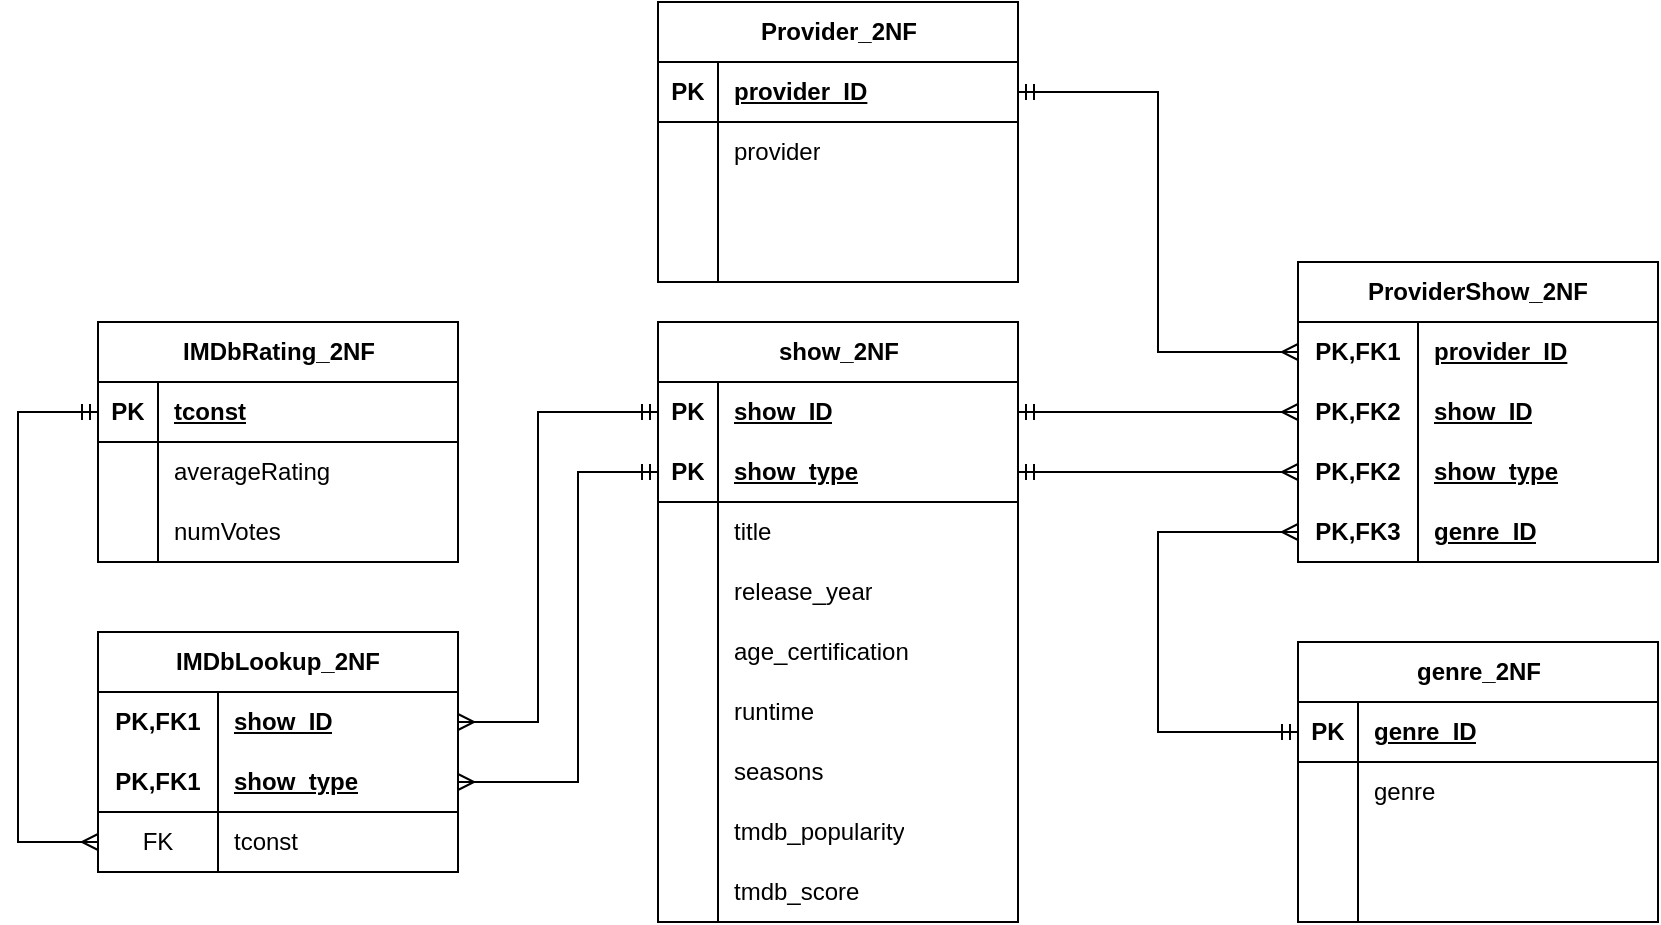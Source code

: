 <mxfile version="21.2.3" type="device">
  <diagram name="Page-1" id="FaYGwleO3xwlKrzD77gU">
    <mxGraphModel dx="794" dy="430" grid="1" gridSize="10" guides="1" tooltips="1" connect="1" arrows="1" fold="1" page="1" pageScale="1" pageWidth="850" pageHeight="1100" math="0" shadow="0">
      <root>
        <mxCell id="0" />
        <mxCell id="1" parent="0" />
        <mxCell id="rch9MzmedHcmqbVHZ6JW-1" value="Provider_2NF" style="shape=table;startSize=30;container=1;collapsible=1;childLayout=tableLayout;fixedRows=1;rowLines=0;fontStyle=1;align=center;resizeLast=1;html=1;" parent="1" vertex="1">
          <mxGeometry x="340" y="40" width="180" height="140" as="geometry" />
        </mxCell>
        <mxCell id="rch9MzmedHcmqbVHZ6JW-2" value="" style="shape=tableRow;horizontal=0;startSize=0;swimlaneHead=0;swimlaneBody=0;fillColor=none;collapsible=0;dropTarget=0;points=[[0,0.5],[1,0.5]];portConstraint=eastwest;top=0;left=0;right=0;bottom=1;" parent="rch9MzmedHcmqbVHZ6JW-1" vertex="1">
          <mxGeometry y="30" width="180" height="30" as="geometry" />
        </mxCell>
        <mxCell id="rch9MzmedHcmqbVHZ6JW-3" value="PK" style="shape=partialRectangle;connectable=0;fillColor=none;top=0;left=0;bottom=0;right=0;fontStyle=1;overflow=hidden;whiteSpace=wrap;html=1;" parent="rch9MzmedHcmqbVHZ6JW-2" vertex="1">
          <mxGeometry width="30" height="30" as="geometry">
            <mxRectangle width="30" height="30" as="alternateBounds" />
          </mxGeometry>
        </mxCell>
        <mxCell id="rch9MzmedHcmqbVHZ6JW-4" value="provider_ID" style="shape=partialRectangle;connectable=0;fillColor=none;top=0;left=0;bottom=0;right=0;align=left;spacingLeft=6;fontStyle=5;overflow=hidden;whiteSpace=wrap;html=1;" parent="rch9MzmedHcmqbVHZ6JW-2" vertex="1">
          <mxGeometry x="30" width="150" height="30" as="geometry">
            <mxRectangle width="150" height="30" as="alternateBounds" />
          </mxGeometry>
        </mxCell>
        <mxCell id="rch9MzmedHcmqbVHZ6JW-5" value="" style="shape=tableRow;horizontal=0;startSize=0;swimlaneHead=0;swimlaneBody=0;fillColor=none;collapsible=0;dropTarget=0;points=[[0,0.5],[1,0.5]];portConstraint=eastwest;top=0;left=0;right=0;bottom=0;" parent="rch9MzmedHcmqbVHZ6JW-1" vertex="1">
          <mxGeometry y="60" width="180" height="30" as="geometry" />
        </mxCell>
        <mxCell id="rch9MzmedHcmqbVHZ6JW-6" value="" style="shape=partialRectangle;connectable=0;fillColor=none;top=0;left=0;bottom=0;right=0;editable=1;overflow=hidden;whiteSpace=wrap;html=1;" parent="rch9MzmedHcmqbVHZ6JW-5" vertex="1">
          <mxGeometry width="30" height="30" as="geometry">
            <mxRectangle width="30" height="30" as="alternateBounds" />
          </mxGeometry>
        </mxCell>
        <mxCell id="rch9MzmedHcmqbVHZ6JW-7" value="provider" style="shape=partialRectangle;connectable=0;fillColor=none;top=0;left=0;bottom=0;right=0;align=left;spacingLeft=6;overflow=hidden;whiteSpace=wrap;html=1;" parent="rch9MzmedHcmqbVHZ6JW-5" vertex="1">
          <mxGeometry x="30" width="150" height="30" as="geometry">
            <mxRectangle width="150" height="30" as="alternateBounds" />
          </mxGeometry>
        </mxCell>
        <mxCell id="rch9MzmedHcmqbVHZ6JW-8" value="" style="shape=tableRow;horizontal=0;startSize=0;swimlaneHead=0;swimlaneBody=0;fillColor=none;collapsible=0;dropTarget=0;points=[[0,0.5],[1,0.5]];portConstraint=eastwest;top=0;left=0;right=0;bottom=0;" parent="rch9MzmedHcmqbVHZ6JW-1" vertex="1">
          <mxGeometry y="90" width="180" height="30" as="geometry" />
        </mxCell>
        <mxCell id="rch9MzmedHcmqbVHZ6JW-9" value="" style="shape=partialRectangle;connectable=0;fillColor=none;top=0;left=0;bottom=0;right=0;editable=1;overflow=hidden;whiteSpace=wrap;html=1;" parent="rch9MzmedHcmqbVHZ6JW-8" vertex="1">
          <mxGeometry width="30" height="30" as="geometry">
            <mxRectangle width="30" height="30" as="alternateBounds" />
          </mxGeometry>
        </mxCell>
        <mxCell id="rch9MzmedHcmqbVHZ6JW-10" value="" style="shape=partialRectangle;connectable=0;fillColor=none;top=0;left=0;bottom=0;right=0;align=left;spacingLeft=6;overflow=hidden;whiteSpace=wrap;html=1;" parent="rch9MzmedHcmqbVHZ6JW-8" vertex="1">
          <mxGeometry x="30" width="150" height="30" as="geometry">
            <mxRectangle width="150" height="30" as="alternateBounds" />
          </mxGeometry>
        </mxCell>
        <mxCell id="rch9MzmedHcmqbVHZ6JW-11" value="" style="shape=tableRow;horizontal=0;startSize=0;swimlaneHead=0;swimlaneBody=0;fillColor=none;collapsible=0;dropTarget=0;points=[[0,0.5],[1,0.5]];portConstraint=eastwest;top=0;left=0;right=0;bottom=0;" parent="rch9MzmedHcmqbVHZ6JW-1" vertex="1">
          <mxGeometry y="120" width="180" height="20" as="geometry" />
        </mxCell>
        <mxCell id="rch9MzmedHcmqbVHZ6JW-12" value="" style="shape=partialRectangle;connectable=0;fillColor=none;top=0;left=0;bottom=0;right=0;editable=1;overflow=hidden;whiteSpace=wrap;html=1;" parent="rch9MzmedHcmqbVHZ6JW-11" vertex="1">
          <mxGeometry width="30" height="20" as="geometry">
            <mxRectangle width="30" height="20" as="alternateBounds" />
          </mxGeometry>
        </mxCell>
        <mxCell id="rch9MzmedHcmqbVHZ6JW-13" value="" style="shape=partialRectangle;connectable=0;fillColor=none;top=0;left=0;bottom=0;right=0;align=left;spacingLeft=6;overflow=hidden;whiteSpace=wrap;html=1;" parent="rch9MzmedHcmqbVHZ6JW-11" vertex="1">
          <mxGeometry x="30" width="150" height="20" as="geometry">
            <mxRectangle width="150" height="20" as="alternateBounds" />
          </mxGeometry>
        </mxCell>
        <mxCell id="rch9MzmedHcmqbVHZ6JW-14" value="genre_2NF" style="shape=table;startSize=30;container=1;collapsible=1;childLayout=tableLayout;fixedRows=1;rowLines=0;fontStyle=1;align=center;resizeLast=1;html=1;" parent="1" vertex="1">
          <mxGeometry x="660" y="360" width="180" height="140" as="geometry" />
        </mxCell>
        <mxCell id="rch9MzmedHcmqbVHZ6JW-15" value="" style="shape=tableRow;horizontal=0;startSize=0;swimlaneHead=0;swimlaneBody=0;fillColor=none;collapsible=0;dropTarget=0;points=[[0,0.5],[1,0.5]];portConstraint=eastwest;top=0;left=0;right=0;bottom=1;" parent="rch9MzmedHcmqbVHZ6JW-14" vertex="1">
          <mxGeometry y="30" width="180" height="30" as="geometry" />
        </mxCell>
        <mxCell id="rch9MzmedHcmqbVHZ6JW-16" value="PK" style="shape=partialRectangle;connectable=0;fillColor=none;top=0;left=0;bottom=0;right=0;fontStyle=1;overflow=hidden;whiteSpace=wrap;html=1;" parent="rch9MzmedHcmqbVHZ6JW-15" vertex="1">
          <mxGeometry width="30" height="30" as="geometry">
            <mxRectangle width="30" height="30" as="alternateBounds" />
          </mxGeometry>
        </mxCell>
        <mxCell id="rch9MzmedHcmqbVHZ6JW-17" value="genre_ID" style="shape=partialRectangle;connectable=0;fillColor=none;top=0;left=0;bottom=0;right=0;align=left;spacingLeft=6;fontStyle=5;overflow=hidden;whiteSpace=wrap;html=1;" parent="rch9MzmedHcmqbVHZ6JW-15" vertex="1">
          <mxGeometry x="30" width="150" height="30" as="geometry">
            <mxRectangle width="150" height="30" as="alternateBounds" />
          </mxGeometry>
        </mxCell>
        <mxCell id="rch9MzmedHcmqbVHZ6JW-18" value="" style="shape=tableRow;horizontal=0;startSize=0;swimlaneHead=0;swimlaneBody=0;fillColor=none;collapsible=0;dropTarget=0;points=[[0,0.5],[1,0.5]];portConstraint=eastwest;top=0;left=0;right=0;bottom=0;" parent="rch9MzmedHcmqbVHZ6JW-14" vertex="1">
          <mxGeometry y="60" width="180" height="30" as="geometry" />
        </mxCell>
        <mxCell id="rch9MzmedHcmqbVHZ6JW-19" value="" style="shape=partialRectangle;connectable=0;fillColor=none;top=0;left=0;bottom=0;right=0;editable=1;overflow=hidden;whiteSpace=wrap;html=1;" parent="rch9MzmedHcmqbVHZ6JW-18" vertex="1">
          <mxGeometry width="30" height="30" as="geometry">
            <mxRectangle width="30" height="30" as="alternateBounds" />
          </mxGeometry>
        </mxCell>
        <mxCell id="rch9MzmedHcmqbVHZ6JW-20" value="genre" style="shape=partialRectangle;connectable=0;fillColor=none;top=0;left=0;bottom=0;right=0;align=left;spacingLeft=6;overflow=hidden;whiteSpace=wrap;html=1;" parent="rch9MzmedHcmqbVHZ6JW-18" vertex="1">
          <mxGeometry x="30" width="150" height="30" as="geometry">
            <mxRectangle width="150" height="30" as="alternateBounds" />
          </mxGeometry>
        </mxCell>
        <mxCell id="rch9MzmedHcmqbVHZ6JW-21" value="" style="shape=tableRow;horizontal=0;startSize=0;swimlaneHead=0;swimlaneBody=0;fillColor=none;collapsible=0;dropTarget=0;points=[[0,0.5],[1,0.5]];portConstraint=eastwest;top=0;left=0;right=0;bottom=0;" parent="rch9MzmedHcmqbVHZ6JW-14" vertex="1">
          <mxGeometry y="90" width="180" height="30" as="geometry" />
        </mxCell>
        <mxCell id="rch9MzmedHcmqbVHZ6JW-22" value="" style="shape=partialRectangle;connectable=0;fillColor=none;top=0;left=0;bottom=0;right=0;editable=1;overflow=hidden;whiteSpace=wrap;html=1;" parent="rch9MzmedHcmqbVHZ6JW-21" vertex="1">
          <mxGeometry width="30" height="30" as="geometry">
            <mxRectangle width="30" height="30" as="alternateBounds" />
          </mxGeometry>
        </mxCell>
        <mxCell id="rch9MzmedHcmqbVHZ6JW-23" value="" style="shape=partialRectangle;connectable=0;fillColor=none;top=0;left=0;bottom=0;right=0;align=left;spacingLeft=6;overflow=hidden;whiteSpace=wrap;html=1;" parent="rch9MzmedHcmqbVHZ6JW-21" vertex="1">
          <mxGeometry x="30" width="150" height="30" as="geometry">
            <mxRectangle width="150" height="30" as="alternateBounds" />
          </mxGeometry>
        </mxCell>
        <mxCell id="rch9MzmedHcmqbVHZ6JW-24" value="" style="shape=tableRow;horizontal=0;startSize=0;swimlaneHead=0;swimlaneBody=0;fillColor=none;collapsible=0;dropTarget=0;points=[[0,0.5],[1,0.5]];portConstraint=eastwest;top=0;left=0;right=0;bottom=0;" parent="rch9MzmedHcmqbVHZ6JW-14" vertex="1">
          <mxGeometry y="120" width="180" height="20" as="geometry" />
        </mxCell>
        <mxCell id="rch9MzmedHcmqbVHZ6JW-25" value="" style="shape=partialRectangle;connectable=0;fillColor=none;top=0;left=0;bottom=0;right=0;editable=1;overflow=hidden;whiteSpace=wrap;html=1;" parent="rch9MzmedHcmqbVHZ6JW-24" vertex="1">
          <mxGeometry width="30" height="20" as="geometry">
            <mxRectangle width="30" height="20" as="alternateBounds" />
          </mxGeometry>
        </mxCell>
        <mxCell id="rch9MzmedHcmqbVHZ6JW-26" value="" style="shape=partialRectangle;connectable=0;fillColor=none;top=0;left=0;bottom=0;right=0;align=left;spacingLeft=6;overflow=hidden;whiteSpace=wrap;html=1;" parent="rch9MzmedHcmqbVHZ6JW-24" vertex="1">
          <mxGeometry x="30" width="150" height="20" as="geometry">
            <mxRectangle width="150" height="20" as="alternateBounds" />
          </mxGeometry>
        </mxCell>
        <mxCell id="thr3LLdTSmCksShfiHme-297" value="ProviderShow_2NF" style="shape=table;startSize=30;container=1;collapsible=1;childLayout=tableLayout;fixedRows=1;rowLines=0;fontStyle=1;align=center;resizeLast=1;html=1;whiteSpace=wrap;" parent="1" vertex="1">
          <mxGeometry x="660" y="170" width="180" height="150" as="geometry" />
        </mxCell>
        <mxCell id="thr3LLdTSmCksShfiHme-319" value="" style="shape=tableRow;horizontal=0;startSize=0;swimlaneHead=0;swimlaneBody=0;fillColor=none;collapsible=0;dropTarget=0;points=[[0,0.5],[1,0.5]];portConstraint=eastwest;top=0;left=0;right=0;bottom=0;html=1;" parent="thr3LLdTSmCksShfiHme-297" vertex="1">
          <mxGeometry y="30" width="180" height="30" as="geometry" />
        </mxCell>
        <mxCell id="thr3LLdTSmCksShfiHme-320" value="PK,FK1" style="shape=partialRectangle;connectable=0;fillColor=none;top=0;left=0;bottom=0;right=0;fontStyle=1;overflow=hidden;html=1;whiteSpace=wrap;" parent="thr3LLdTSmCksShfiHme-319" vertex="1">
          <mxGeometry width="60" height="30" as="geometry">
            <mxRectangle width="60" height="30" as="alternateBounds" />
          </mxGeometry>
        </mxCell>
        <mxCell id="thr3LLdTSmCksShfiHme-321" value="provider_ID" style="shape=partialRectangle;connectable=0;fillColor=none;top=0;left=0;bottom=0;right=0;align=left;spacingLeft=6;fontStyle=5;overflow=hidden;html=1;whiteSpace=wrap;" parent="thr3LLdTSmCksShfiHme-319" vertex="1">
          <mxGeometry x="60" width="120" height="30" as="geometry">
            <mxRectangle width="120" height="30" as="alternateBounds" />
          </mxGeometry>
        </mxCell>
        <mxCell id="thr3LLdTSmCksShfiHme-338" value="" style="shape=tableRow;horizontal=0;startSize=0;swimlaneHead=0;swimlaneBody=0;fillColor=none;collapsible=0;dropTarget=0;points=[[0,0.5],[1,0.5]];portConstraint=eastwest;top=0;left=0;right=0;bottom=0;html=1;" parent="thr3LLdTSmCksShfiHme-297" vertex="1">
          <mxGeometry y="60" width="180" height="30" as="geometry" />
        </mxCell>
        <mxCell id="thr3LLdTSmCksShfiHme-339" value="PK,FK2" style="shape=partialRectangle;connectable=0;fillColor=none;top=0;left=0;bottom=0;right=0;fontStyle=1;overflow=hidden;html=1;whiteSpace=wrap;" parent="thr3LLdTSmCksShfiHme-338" vertex="1">
          <mxGeometry width="60" height="30" as="geometry">
            <mxRectangle width="60" height="30" as="alternateBounds" />
          </mxGeometry>
        </mxCell>
        <mxCell id="thr3LLdTSmCksShfiHme-340" value="show_ID" style="shape=partialRectangle;connectable=0;fillColor=none;top=0;left=0;bottom=0;right=0;align=left;spacingLeft=6;fontStyle=5;overflow=hidden;html=1;whiteSpace=wrap;" parent="thr3LLdTSmCksShfiHme-338" vertex="1">
          <mxGeometry x="60" width="120" height="30" as="geometry">
            <mxRectangle width="120" height="30" as="alternateBounds" />
          </mxGeometry>
        </mxCell>
        <mxCell id="thr3LLdTSmCksShfiHme-341" value="" style="shape=tableRow;horizontal=0;startSize=0;swimlaneHead=0;swimlaneBody=0;fillColor=none;collapsible=0;dropTarget=0;points=[[0,0.5],[1,0.5]];portConstraint=eastwest;top=0;left=0;right=0;bottom=0;html=1;" parent="thr3LLdTSmCksShfiHme-297" vertex="1">
          <mxGeometry y="90" width="180" height="30" as="geometry" />
        </mxCell>
        <mxCell id="thr3LLdTSmCksShfiHme-342" value="PK,FK2" style="shape=partialRectangle;connectable=0;fillColor=none;top=0;left=0;bottom=0;right=0;fontStyle=1;overflow=hidden;html=1;whiteSpace=wrap;" parent="thr3LLdTSmCksShfiHme-341" vertex="1">
          <mxGeometry width="60" height="30" as="geometry">
            <mxRectangle width="60" height="30" as="alternateBounds" />
          </mxGeometry>
        </mxCell>
        <mxCell id="thr3LLdTSmCksShfiHme-343" value="show_type" style="shape=partialRectangle;connectable=0;fillColor=none;top=0;left=0;bottom=0;right=0;align=left;spacingLeft=6;fontStyle=5;overflow=hidden;html=1;whiteSpace=wrap;" parent="thr3LLdTSmCksShfiHme-341" vertex="1">
          <mxGeometry x="60" width="120" height="30" as="geometry">
            <mxRectangle width="120" height="30" as="alternateBounds" />
          </mxGeometry>
        </mxCell>
        <mxCell id="thr3LLdTSmCksShfiHme-366" value="" style="shape=tableRow;horizontal=0;startSize=0;swimlaneHead=0;swimlaneBody=0;fillColor=none;collapsible=0;dropTarget=0;points=[[0,0.5],[1,0.5]];portConstraint=eastwest;top=0;left=0;right=0;bottom=0;html=1;" parent="thr3LLdTSmCksShfiHme-297" vertex="1">
          <mxGeometry y="120" width="180" height="30" as="geometry" />
        </mxCell>
        <mxCell id="thr3LLdTSmCksShfiHme-367" value="PK,FK3" style="shape=partialRectangle;connectable=0;fillColor=none;top=0;left=0;bottom=0;right=0;fontStyle=1;overflow=hidden;html=1;whiteSpace=wrap;" parent="thr3LLdTSmCksShfiHme-366" vertex="1">
          <mxGeometry width="60" height="30" as="geometry">
            <mxRectangle width="60" height="30" as="alternateBounds" />
          </mxGeometry>
        </mxCell>
        <mxCell id="thr3LLdTSmCksShfiHme-368" value="genre_ID" style="shape=partialRectangle;connectable=0;fillColor=none;top=0;left=0;bottom=0;right=0;align=left;spacingLeft=6;fontStyle=5;overflow=hidden;html=1;whiteSpace=wrap;" parent="thr3LLdTSmCksShfiHme-366" vertex="1">
          <mxGeometry x="60" width="120" height="30" as="geometry">
            <mxRectangle width="120" height="30" as="alternateBounds" />
          </mxGeometry>
        </mxCell>
        <mxCell id="thr3LLdTSmCksShfiHme-369" value="show_2NF" style="shape=table;startSize=30;container=1;collapsible=1;childLayout=tableLayout;fixedRows=1;rowLines=0;fontStyle=1;align=center;resizeLast=1;html=1;" parent="1" vertex="1">
          <mxGeometry x="340" y="200" width="180" height="300" as="geometry" />
        </mxCell>
        <mxCell id="thr3LLdTSmCksShfiHme-379" value="" style="shape=tableRow;horizontal=0;startSize=0;swimlaneHead=0;swimlaneBody=0;fillColor=none;collapsible=0;dropTarget=0;points=[[0,0.5],[1,0.5]];portConstraint=eastwest;top=0;left=0;right=0;bottom=0;" parent="thr3LLdTSmCksShfiHme-369" vertex="1">
          <mxGeometry y="30" width="180" height="30" as="geometry" />
        </mxCell>
        <mxCell id="thr3LLdTSmCksShfiHme-380" value="&lt;b&gt;PK&lt;/b&gt;" style="shape=partialRectangle;connectable=0;fillColor=none;top=0;left=0;bottom=0;right=0;editable=1;overflow=hidden;whiteSpace=wrap;html=1;" parent="thr3LLdTSmCksShfiHme-379" vertex="1">
          <mxGeometry width="30" height="30" as="geometry">
            <mxRectangle width="30" height="30" as="alternateBounds" />
          </mxGeometry>
        </mxCell>
        <mxCell id="thr3LLdTSmCksShfiHme-381" value="&lt;b&gt;&lt;u&gt;show_ID&lt;/u&gt;&lt;/b&gt;" style="shape=partialRectangle;connectable=0;fillColor=none;top=0;left=0;bottom=0;right=0;align=left;spacingLeft=6;overflow=hidden;whiteSpace=wrap;html=1;" parent="thr3LLdTSmCksShfiHme-379" vertex="1">
          <mxGeometry x="30" width="150" height="30" as="geometry">
            <mxRectangle width="150" height="30" as="alternateBounds" />
          </mxGeometry>
        </mxCell>
        <mxCell id="thr3LLdTSmCksShfiHme-382" value="" style="shape=tableRow;horizontal=0;startSize=0;swimlaneHead=0;swimlaneBody=0;fillColor=none;collapsible=0;dropTarget=0;points=[[0,0.5],[1,0.5]];portConstraint=eastwest;top=0;left=0;right=0;bottom=1;" parent="thr3LLdTSmCksShfiHme-369" vertex="1">
          <mxGeometry y="60" width="180" height="30" as="geometry" />
        </mxCell>
        <mxCell id="thr3LLdTSmCksShfiHme-383" value="PK" style="shape=partialRectangle;connectable=0;fillColor=none;top=0;left=0;bottom=0;right=0;fontStyle=1;overflow=hidden;whiteSpace=wrap;html=1;" parent="thr3LLdTSmCksShfiHme-382" vertex="1">
          <mxGeometry width="30" height="30" as="geometry">
            <mxRectangle width="30" height="30" as="alternateBounds" />
          </mxGeometry>
        </mxCell>
        <mxCell id="thr3LLdTSmCksShfiHme-384" value="show_type" style="shape=partialRectangle;connectable=0;fillColor=none;top=0;left=0;bottom=0;right=0;align=left;spacingLeft=6;fontStyle=5;overflow=hidden;whiteSpace=wrap;html=1;" parent="thr3LLdTSmCksShfiHme-382" vertex="1">
          <mxGeometry x="30" width="150" height="30" as="geometry">
            <mxRectangle width="150" height="30" as="alternateBounds" />
          </mxGeometry>
        </mxCell>
        <mxCell id="thr3LLdTSmCksShfiHme-388" value="" style="shape=tableRow;horizontal=0;startSize=0;swimlaneHead=0;swimlaneBody=0;fillColor=none;collapsible=0;dropTarget=0;points=[[0,0.5],[1,0.5]];portConstraint=eastwest;top=0;left=0;right=0;bottom=0;" parent="thr3LLdTSmCksShfiHme-369" vertex="1">
          <mxGeometry y="90" width="180" height="30" as="geometry" />
        </mxCell>
        <mxCell id="thr3LLdTSmCksShfiHme-389" value="" style="shape=partialRectangle;connectable=0;fillColor=none;top=0;left=0;bottom=0;right=0;editable=1;overflow=hidden;whiteSpace=wrap;html=1;" parent="thr3LLdTSmCksShfiHme-388" vertex="1">
          <mxGeometry width="30" height="30" as="geometry">
            <mxRectangle width="30" height="30" as="alternateBounds" />
          </mxGeometry>
        </mxCell>
        <mxCell id="thr3LLdTSmCksShfiHme-390" value="title" style="shape=partialRectangle;connectable=0;fillColor=none;top=0;left=0;bottom=0;right=0;align=left;spacingLeft=6;overflow=hidden;whiteSpace=wrap;html=1;" parent="thr3LLdTSmCksShfiHme-388" vertex="1">
          <mxGeometry x="30" width="150" height="30" as="geometry">
            <mxRectangle width="150" height="30" as="alternateBounds" />
          </mxGeometry>
        </mxCell>
        <mxCell id="thr3LLdTSmCksShfiHme-391" value="" style="shape=tableRow;horizontal=0;startSize=0;swimlaneHead=0;swimlaneBody=0;fillColor=none;collapsible=0;dropTarget=0;points=[[0,0.5],[1,0.5]];portConstraint=eastwest;top=0;left=0;right=0;bottom=0;" parent="thr3LLdTSmCksShfiHme-369" vertex="1">
          <mxGeometry y="120" width="180" height="30" as="geometry" />
        </mxCell>
        <mxCell id="thr3LLdTSmCksShfiHme-392" value="" style="shape=partialRectangle;connectable=0;fillColor=none;top=0;left=0;bottom=0;right=0;editable=1;overflow=hidden;whiteSpace=wrap;html=1;" parent="thr3LLdTSmCksShfiHme-391" vertex="1">
          <mxGeometry width="30" height="30" as="geometry">
            <mxRectangle width="30" height="30" as="alternateBounds" />
          </mxGeometry>
        </mxCell>
        <mxCell id="thr3LLdTSmCksShfiHme-393" value="release_year" style="shape=partialRectangle;connectable=0;fillColor=none;top=0;left=0;bottom=0;right=0;align=left;spacingLeft=6;overflow=hidden;whiteSpace=wrap;html=1;" parent="thr3LLdTSmCksShfiHme-391" vertex="1">
          <mxGeometry x="30" width="150" height="30" as="geometry">
            <mxRectangle width="150" height="30" as="alternateBounds" />
          </mxGeometry>
        </mxCell>
        <mxCell id="thr3LLdTSmCksShfiHme-394" value="" style="shape=tableRow;horizontal=0;startSize=0;swimlaneHead=0;swimlaneBody=0;fillColor=none;collapsible=0;dropTarget=0;points=[[0,0.5],[1,0.5]];portConstraint=eastwest;top=0;left=0;right=0;bottom=0;" parent="thr3LLdTSmCksShfiHme-369" vertex="1">
          <mxGeometry y="150" width="180" height="30" as="geometry" />
        </mxCell>
        <mxCell id="thr3LLdTSmCksShfiHme-395" value="" style="shape=partialRectangle;connectable=0;fillColor=none;top=0;left=0;bottom=0;right=0;editable=1;overflow=hidden;whiteSpace=wrap;html=1;" parent="thr3LLdTSmCksShfiHme-394" vertex="1">
          <mxGeometry width="30" height="30" as="geometry">
            <mxRectangle width="30" height="30" as="alternateBounds" />
          </mxGeometry>
        </mxCell>
        <mxCell id="thr3LLdTSmCksShfiHme-396" value="age_certification" style="shape=partialRectangle;connectable=0;fillColor=none;top=0;left=0;bottom=0;right=0;align=left;spacingLeft=6;overflow=hidden;whiteSpace=wrap;html=1;" parent="thr3LLdTSmCksShfiHme-394" vertex="1">
          <mxGeometry x="30" width="150" height="30" as="geometry">
            <mxRectangle width="150" height="30" as="alternateBounds" />
          </mxGeometry>
        </mxCell>
        <mxCell id="thr3LLdTSmCksShfiHme-397" value="" style="shape=tableRow;horizontal=0;startSize=0;swimlaneHead=0;swimlaneBody=0;fillColor=none;collapsible=0;dropTarget=0;points=[[0,0.5],[1,0.5]];portConstraint=eastwest;top=0;left=0;right=0;bottom=0;" parent="thr3LLdTSmCksShfiHme-369" vertex="1">
          <mxGeometry y="180" width="180" height="30" as="geometry" />
        </mxCell>
        <mxCell id="thr3LLdTSmCksShfiHme-398" value="" style="shape=partialRectangle;connectable=0;fillColor=none;top=0;left=0;bottom=0;right=0;editable=1;overflow=hidden;whiteSpace=wrap;html=1;" parent="thr3LLdTSmCksShfiHme-397" vertex="1">
          <mxGeometry width="30" height="30" as="geometry">
            <mxRectangle width="30" height="30" as="alternateBounds" />
          </mxGeometry>
        </mxCell>
        <mxCell id="thr3LLdTSmCksShfiHme-399" value="runtime" style="shape=partialRectangle;connectable=0;fillColor=none;top=0;left=0;bottom=0;right=0;align=left;spacingLeft=6;overflow=hidden;whiteSpace=wrap;html=1;" parent="thr3LLdTSmCksShfiHme-397" vertex="1">
          <mxGeometry x="30" width="150" height="30" as="geometry">
            <mxRectangle width="150" height="30" as="alternateBounds" />
          </mxGeometry>
        </mxCell>
        <mxCell id="thr3LLdTSmCksShfiHme-419" value="" style="shape=tableRow;horizontal=0;startSize=0;swimlaneHead=0;swimlaneBody=0;fillColor=none;collapsible=0;dropTarget=0;points=[[0,0.5],[1,0.5]];portConstraint=eastwest;top=0;left=0;right=0;bottom=0;" parent="thr3LLdTSmCksShfiHme-369" vertex="1">
          <mxGeometry y="210" width="180" height="30" as="geometry" />
        </mxCell>
        <mxCell id="thr3LLdTSmCksShfiHme-420" value="" style="shape=partialRectangle;connectable=0;fillColor=none;top=0;left=0;bottom=0;right=0;editable=1;overflow=hidden;whiteSpace=wrap;html=1;" parent="thr3LLdTSmCksShfiHme-419" vertex="1">
          <mxGeometry width="30" height="30" as="geometry">
            <mxRectangle width="30" height="30" as="alternateBounds" />
          </mxGeometry>
        </mxCell>
        <mxCell id="thr3LLdTSmCksShfiHme-421" value="seasons" style="shape=partialRectangle;connectable=0;fillColor=none;top=0;left=0;bottom=0;right=0;align=left;spacingLeft=6;overflow=hidden;whiteSpace=wrap;html=1;" parent="thr3LLdTSmCksShfiHme-419" vertex="1">
          <mxGeometry x="30" width="150" height="30" as="geometry">
            <mxRectangle width="150" height="30" as="alternateBounds" />
          </mxGeometry>
        </mxCell>
        <mxCell id="thr3LLdTSmCksShfiHme-422" value="" style="shape=tableRow;horizontal=0;startSize=0;swimlaneHead=0;swimlaneBody=0;fillColor=none;collapsible=0;dropTarget=0;points=[[0,0.5],[1,0.5]];portConstraint=eastwest;top=0;left=0;right=0;bottom=0;" parent="thr3LLdTSmCksShfiHme-369" vertex="1">
          <mxGeometry y="240" width="180" height="30" as="geometry" />
        </mxCell>
        <mxCell id="thr3LLdTSmCksShfiHme-423" value="" style="shape=partialRectangle;connectable=0;fillColor=none;top=0;left=0;bottom=0;right=0;editable=1;overflow=hidden;whiteSpace=wrap;html=1;" parent="thr3LLdTSmCksShfiHme-422" vertex="1">
          <mxGeometry width="30" height="30" as="geometry">
            <mxRectangle width="30" height="30" as="alternateBounds" />
          </mxGeometry>
        </mxCell>
        <mxCell id="thr3LLdTSmCksShfiHme-424" value="tmdb_popularity" style="shape=partialRectangle;connectable=0;fillColor=none;top=0;left=0;bottom=0;right=0;align=left;spacingLeft=6;overflow=hidden;whiteSpace=wrap;html=1;" parent="thr3LLdTSmCksShfiHme-422" vertex="1">
          <mxGeometry x="30" width="150" height="30" as="geometry">
            <mxRectangle width="150" height="30" as="alternateBounds" />
          </mxGeometry>
        </mxCell>
        <mxCell id="thr3LLdTSmCksShfiHme-425" value="" style="shape=tableRow;horizontal=0;startSize=0;swimlaneHead=0;swimlaneBody=0;fillColor=none;collapsible=0;dropTarget=0;points=[[0,0.5],[1,0.5]];portConstraint=eastwest;top=0;left=0;right=0;bottom=0;" parent="thr3LLdTSmCksShfiHme-369" vertex="1">
          <mxGeometry y="270" width="180" height="30" as="geometry" />
        </mxCell>
        <mxCell id="thr3LLdTSmCksShfiHme-426" value="" style="shape=partialRectangle;connectable=0;fillColor=none;top=0;left=0;bottom=0;right=0;editable=1;overflow=hidden;whiteSpace=wrap;html=1;" parent="thr3LLdTSmCksShfiHme-425" vertex="1">
          <mxGeometry width="30" height="30" as="geometry">
            <mxRectangle width="30" height="30" as="alternateBounds" />
          </mxGeometry>
        </mxCell>
        <mxCell id="thr3LLdTSmCksShfiHme-427" value="tmdb_score" style="shape=partialRectangle;connectable=0;fillColor=none;top=0;left=0;bottom=0;right=0;align=left;spacingLeft=6;overflow=hidden;whiteSpace=wrap;html=1;" parent="thr3LLdTSmCksShfiHme-425" vertex="1">
          <mxGeometry x="30" width="150" height="30" as="geometry">
            <mxRectangle width="150" height="30" as="alternateBounds" />
          </mxGeometry>
        </mxCell>
        <mxCell id="thr3LLdTSmCksShfiHme-428" style="edgeStyle=orthogonalEdgeStyle;rounded=0;orthogonalLoop=1;jettySize=auto;html=1;entryX=1;entryY=0.5;entryDx=0;entryDy=0;startArrow=ERmany;startFill=0;endArrow=ERmandOne;endFill=0;" parent="1" source="thr3LLdTSmCksShfiHme-319" target="rch9MzmedHcmqbVHZ6JW-2" edge="1">
          <mxGeometry relative="1" as="geometry" />
        </mxCell>
        <mxCell id="thr3LLdTSmCksShfiHme-429" style="edgeStyle=orthogonalEdgeStyle;rounded=0;orthogonalLoop=1;jettySize=auto;html=1;startArrow=ERmany;startFill=0;endArrow=ERmandOne;endFill=0;" parent="1" source="thr3LLdTSmCksShfiHme-366" edge="1">
          <mxGeometry relative="1" as="geometry">
            <mxPoint x="660" y="405" as="targetPoint" />
            <Array as="points">
              <mxPoint x="590" y="305" />
              <mxPoint x="590" y="405" />
            </Array>
          </mxGeometry>
        </mxCell>
        <mxCell id="thr3LLdTSmCksShfiHme-430" style="edgeStyle=orthogonalEdgeStyle;rounded=0;orthogonalLoop=1;jettySize=auto;html=1;entryX=1;entryY=0.5;entryDx=0;entryDy=0;startArrow=ERmany;startFill=0;endArrow=ERmandOne;endFill=0;" parent="1" source="thr3LLdTSmCksShfiHme-338" target="thr3LLdTSmCksShfiHme-379" edge="1">
          <mxGeometry relative="1" as="geometry" />
        </mxCell>
        <mxCell id="thr3LLdTSmCksShfiHme-431" style="edgeStyle=orthogonalEdgeStyle;rounded=0;orthogonalLoop=1;jettySize=auto;html=1;endArrow=ERmandOne;endFill=0;startArrow=ERmany;startFill=0;" parent="1" source="thr3LLdTSmCksShfiHme-341" target="thr3LLdTSmCksShfiHme-382" edge="1">
          <mxGeometry relative="1" as="geometry" />
        </mxCell>
        <mxCell id="HmZY-c_jDK5-eJem--Ww-1" value="IMDbRating_2NF" style="shape=table;startSize=30;container=1;collapsible=1;childLayout=tableLayout;fixedRows=1;rowLines=0;fontStyle=1;align=center;resizeLast=1;html=1;" parent="1" vertex="1">
          <mxGeometry x="60" y="200" width="180" height="120" as="geometry" />
        </mxCell>
        <mxCell id="HmZY-c_jDK5-eJem--Ww-2" value="" style="shape=tableRow;horizontal=0;startSize=0;swimlaneHead=0;swimlaneBody=0;fillColor=none;collapsible=0;dropTarget=0;points=[[0,0.5],[1,0.5]];portConstraint=eastwest;top=0;left=0;right=0;bottom=1;" parent="HmZY-c_jDK5-eJem--Ww-1" vertex="1">
          <mxGeometry y="30" width="180" height="30" as="geometry" />
        </mxCell>
        <mxCell id="HmZY-c_jDK5-eJem--Ww-3" value="PK" style="shape=partialRectangle;connectable=0;fillColor=none;top=0;left=0;bottom=0;right=0;fontStyle=1;overflow=hidden;whiteSpace=wrap;html=1;" parent="HmZY-c_jDK5-eJem--Ww-2" vertex="1">
          <mxGeometry width="30" height="30" as="geometry">
            <mxRectangle width="30" height="30" as="alternateBounds" />
          </mxGeometry>
        </mxCell>
        <mxCell id="HmZY-c_jDK5-eJem--Ww-4" value="tconst" style="shape=partialRectangle;connectable=0;fillColor=none;top=0;left=0;bottom=0;right=0;align=left;spacingLeft=6;fontStyle=5;overflow=hidden;whiteSpace=wrap;html=1;" parent="HmZY-c_jDK5-eJem--Ww-2" vertex="1">
          <mxGeometry x="30" width="150" height="30" as="geometry">
            <mxRectangle width="150" height="30" as="alternateBounds" />
          </mxGeometry>
        </mxCell>
        <mxCell id="HmZY-c_jDK5-eJem--Ww-5" value="" style="shape=tableRow;horizontal=0;startSize=0;swimlaneHead=0;swimlaneBody=0;fillColor=none;collapsible=0;dropTarget=0;points=[[0,0.5],[1,0.5]];portConstraint=eastwest;top=0;left=0;right=0;bottom=0;" parent="HmZY-c_jDK5-eJem--Ww-1" vertex="1">
          <mxGeometry y="60" width="180" height="30" as="geometry" />
        </mxCell>
        <mxCell id="HmZY-c_jDK5-eJem--Ww-6" value="" style="shape=partialRectangle;connectable=0;fillColor=none;top=0;left=0;bottom=0;right=0;editable=1;overflow=hidden;whiteSpace=wrap;html=1;" parent="HmZY-c_jDK5-eJem--Ww-5" vertex="1">
          <mxGeometry width="30" height="30" as="geometry">
            <mxRectangle width="30" height="30" as="alternateBounds" />
          </mxGeometry>
        </mxCell>
        <mxCell id="HmZY-c_jDK5-eJem--Ww-7" value="averageRating" style="shape=partialRectangle;connectable=0;fillColor=none;top=0;left=0;bottom=0;right=0;align=left;spacingLeft=6;overflow=hidden;whiteSpace=wrap;html=1;" parent="HmZY-c_jDK5-eJem--Ww-5" vertex="1">
          <mxGeometry x="30" width="150" height="30" as="geometry">
            <mxRectangle width="150" height="30" as="alternateBounds" />
          </mxGeometry>
        </mxCell>
        <mxCell id="HmZY-c_jDK5-eJem--Ww-8" value="" style="shape=tableRow;horizontal=0;startSize=0;swimlaneHead=0;swimlaneBody=0;fillColor=none;collapsible=0;dropTarget=0;points=[[0,0.5],[1,0.5]];portConstraint=eastwest;top=0;left=0;right=0;bottom=0;" parent="HmZY-c_jDK5-eJem--Ww-1" vertex="1">
          <mxGeometry y="90" width="180" height="30" as="geometry" />
        </mxCell>
        <mxCell id="HmZY-c_jDK5-eJem--Ww-9" value="" style="shape=partialRectangle;connectable=0;fillColor=none;top=0;left=0;bottom=0;right=0;editable=1;overflow=hidden;whiteSpace=wrap;html=1;" parent="HmZY-c_jDK5-eJem--Ww-8" vertex="1">
          <mxGeometry width="30" height="30" as="geometry">
            <mxRectangle width="30" height="30" as="alternateBounds" />
          </mxGeometry>
        </mxCell>
        <mxCell id="HmZY-c_jDK5-eJem--Ww-10" value="numVotes" style="shape=partialRectangle;connectable=0;fillColor=none;top=0;left=0;bottom=0;right=0;align=left;spacingLeft=6;overflow=hidden;whiteSpace=wrap;html=1;" parent="HmZY-c_jDK5-eJem--Ww-8" vertex="1">
          <mxGeometry x="30" width="150" height="30" as="geometry">
            <mxRectangle width="150" height="30" as="alternateBounds" />
          </mxGeometry>
        </mxCell>
        <mxCell id="HmZY-c_jDK5-eJem--Ww-14" value="IMDbLookup_2NF" style="shape=table;startSize=30;container=1;collapsible=1;childLayout=tableLayout;fixedRows=1;rowLines=0;fontStyle=1;align=center;resizeLast=1;html=1;whiteSpace=wrap;" parent="1" vertex="1">
          <mxGeometry x="60" y="355" width="180" height="120" as="geometry" />
        </mxCell>
        <mxCell id="HmZY-c_jDK5-eJem--Ww-15" value="" style="shape=tableRow;horizontal=0;startSize=0;swimlaneHead=0;swimlaneBody=0;fillColor=none;collapsible=0;dropTarget=0;points=[[0,0.5],[1,0.5]];portConstraint=eastwest;top=0;left=0;right=0;bottom=0;html=1;" parent="HmZY-c_jDK5-eJem--Ww-14" vertex="1">
          <mxGeometry y="30" width="180" height="30" as="geometry" />
        </mxCell>
        <mxCell id="HmZY-c_jDK5-eJem--Ww-16" value="PK,FK1" style="shape=partialRectangle;connectable=0;fillColor=none;top=0;left=0;bottom=0;right=0;fontStyle=1;overflow=hidden;html=1;whiteSpace=wrap;" parent="HmZY-c_jDK5-eJem--Ww-15" vertex="1">
          <mxGeometry width="60" height="30" as="geometry">
            <mxRectangle width="60" height="30" as="alternateBounds" />
          </mxGeometry>
        </mxCell>
        <mxCell id="HmZY-c_jDK5-eJem--Ww-17" value="show_ID" style="shape=partialRectangle;connectable=0;fillColor=none;top=0;left=0;bottom=0;right=0;align=left;spacingLeft=6;fontStyle=5;overflow=hidden;html=1;whiteSpace=wrap;" parent="HmZY-c_jDK5-eJem--Ww-15" vertex="1">
          <mxGeometry x="60" width="120" height="30" as="geometry">
            <mxRectangle width="120" height="30" as="alternateBounds" />
          </mxGeometry>
        </mxCell>
        <mxCell id="HmZY-c_jDK5-eJem--Ww-18" value="" style="shape=tableRow;horizontal=0;startSize=0;swimlaneHead=0;swimlaneBody=0;fillColor=none;collapsible=0;dropTarget=0;points=[[0,0.5],[1,0.5]];portConstraint=eastwest;top=0;left=0;right=0;bottom=1;html=1;" parent="HmZY-c_jDK5-eJem--Ww-14" vertex="1">
          <mxGeometry y="60" width="180" height="30" as="geometry" />
        </mxCell>
        <mxCell id="HmZY-c_jDK5-eJem--Ww-19" value="PK,FK1" style="shape=partialRectangle;connectable=0;fillColor=none;top=0;left=0;bottom=0;right=0;fontStyle=1;overflow=hidden;html=1;whiteSpace=wrap;" parent="HmZY-c_jDK5-eJem--Ww-18" vertex="1">
          <mxGeometry width="60" height="30" as="geometry">
            <mxRectangle width="60" height="30" as="alternateBounds" />
          </mxGeometry>
        </mxCell>
        <mxCell id="HmZY-c_jDK5-eJem--Ww-20" value="show_type" style="shape=partialRectangle;connectable=0;fillColor=none;top=0;left=0;bottom=0;right=0;align=left;spacingLeft=6;fontStyle=5;overflow=hidden;html=1;whiteSpace=wrap;" parent="HmZY-c_jDK5-eJem--Ww-18" vertex="1">
          <mxGeometry x="60" width="120" height="30" as="geometry">
            <mxRectangle width="120" height="30" as="alternateBounds" />
          </mxGeometry>
        </mxCell>
        <mxCell id="HmZY-c_jDK5-eJem--Ww-21" value="" style="shape=tableRow;horizontal=0;startSize=0;swimlaneHead=0;swimlaneBody=0;fillColor=none;collapsible=0;dropTarget=0;points=[[0,0.5],[1,0.5]];portConstraint=eastwest;top=0;left=0;right=0;bottom=0;html=1;" parent="HmZY-c_jDK5-eJem--Ww-14" vertex="1">
          <mxGeometry y="90" width="180" height="30" as="geometry" />
        </mxCell>
        <mxCell id="HmZY-c_jDK5-eJem--Ww-22" value="FK" style="shape=partialRectangle;connectable=0;fillColor=none;top=0;left=0;bottom=0;right=0;editable=1;overflow=hidden;html=1;whiteSpace=wrap;" parent="HmZY-c_jDK5-eJem--Ww-21" vertex="1">
          <mxGeometry width="60" height="30" as="geometry">
            <mxRectangle width="60" height="30" as="alternateBounds" />
          </mxGeometry>
        </mxCell>
        <mxCell id="HmZY-c_jDK5-eJem--Ww-23" value="tconst" style="shape=partialRectangle;connectable=0;fillColor=none;top=0;left=0;bottom=0;right=0;align=left;spacingLeft=6;overflow=hidden;html=1;whiteSpace=wrap;" parent="HmZY-c_jDK5-eJem--Ww-21" vertex="1">
          <mxGeometry x="60" width="120" height="30" as="geometry">
            <mxRectangle width="120" height="30" as="alternateBounds" />
          </mxGeometry>
        </mxCell>
        <mxCell id="HmZY-c_jDK5-eJem--Ww-27" style="edgeStyle=orthogonalEdgeStyle;rounded=0;orthogonalLoop=1;jettySize=auto;html=1;entryX=0;entryY=0.5;entryDx=0;entryDy=0;endArrow=ERmandOne;endFill=0;startArrow=ERmany;startFill=0;" parent="1" source="HmZY-c_jDK5-eJem--Ww-15" target="thr3LLdTSmCksShfiHme-379" edge="1">
          <mxGeometry relative="1" as="geometry">
            <Array as="points">
              <mxPoint x="280" y="400" />
              <mxPoint x="280" y="245" />
            </Array>
          </mxGeometry>
        </mxCell>
        <mxCell id="HmZY-c_jDK5-eJem--Ww-28" style="edgeStyle=orthogonalEdgeStyle;rounded=0;orthogonalLoop=1;jettySize=auto;html=1;exitX=1;exitY=0.5;exitDx=0;exitDy=0;endArrow=ERmandOne;endFill=0;startArrow=ERmany;startFill=0;" parent="1" source="HmZY-c_jDK5-eJem--Ww-18" edge="1">
          <mxGeometry relative="1" as="geometry">
            <mxPoint x="340" y="275" as="targetPoint" />
            <Array as="points">
              <mxPoint x="300" y="430" />
              <mxPoint x="300" y="275" />
            </Array>
          </mxGeometry>
        </mxCell>
        <mxCell id="HmZY-c_jDK5-eJem--Ww-29" style="edgeStyle=orthogonalEdgeStyle;rounded=0;orthogonalLoop=1;jettySize=auto;html=1;entryX=0;entryY=0.5;entryDx=0;entryDy=0;endArrow=ERmany;endFill=0;startArrow=ERmandOne;startFill=0;" parent="1" source="HmZY-c_jDK5-eJem--Ww-2" target="HmZY-c_jDK5-eJem--Ww-21" edge="1">
          <mxGeometry relative="1" as="geometry">
            <Array as="points">
              <mxPoint x="20" y="245" />
              <mxPoint x="20" y="460" />
            </Array>
          </mxGeometry>
        </mxCell>
      </root>
    </mxGraphModel>
  </diagram>
</mxfile>
